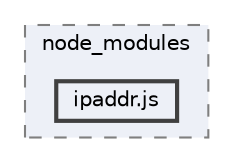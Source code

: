 digraph "pkiclassroomrescheduler/src/main/frontend/node_modules/proxy-addr/node_modules/ipaddr.js"
{
 // LATEX_PDF_SIZE
  bgcolor="transparent";
  edge [fontname=Helvetica,fontsize=10,labelfontname=Helvetica,labelfontsize=10];
  node [fontname=Helvetica,fontsize=10,shape=box,height=0.2,width=0.4];
  compound=true
  subgraph clusterdir_62b877f6fe610eb9ebc8155ee68fbffe {
    graph [ bgcolor="#edf0f7", pencolor="grey50", label="node_modules", fontname=Helvetica,fontsize=10 style="filled,dashed", URL="dir_62b877f6fe610eb9ebc8155ee68fbffe.html",tooltip=""]
  dir_9e920ef1146392ea7360f23ee13af462 [label="ipaddr.js", fillcolor="#edf0f7", color="grey25", style="filled,bold", URL="dir_9e920ef1146392ea7360f23ee13af462.html",tooltip=""];
  }
}
